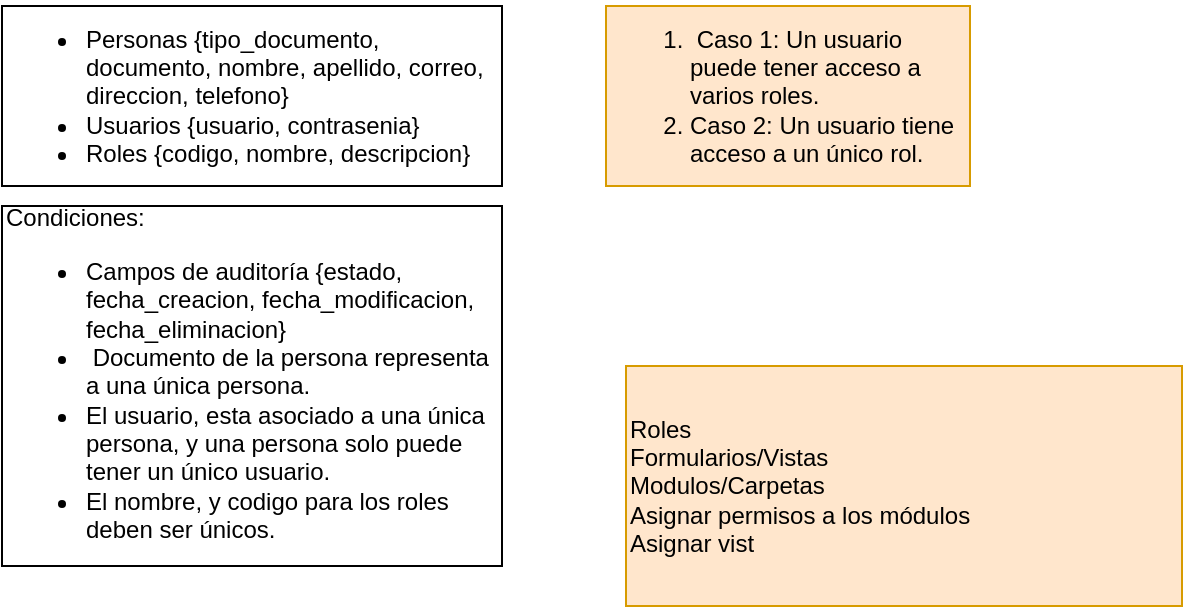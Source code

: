 <mxfile version="22.1.21" type="github">
  <diagram name="Página-1" id="IIn8IvTAEC2fjQHwMwsf">
    <mxGraphModel dx="778" dy="484" grid="1" gridSize="10" guides="1" tooltips="1" connect="1" arrows="1" fold="1" page="1" pageScale="1" pageWidth="827" pageHeight="1169" math="0" shadow="0">
      <root>
        <mxCell id="0" />
        <mxCell id="1" parent="0" />
        <mxCell id="ZbInm7uaOd__C0KMSzkE-1" value="&lt;ul&gt;&lt;li&gt;Personas {tipo_documento, documento, nombre, apellido, correo, direccion, telefono}&lt;/li&gt;&lt;li&gt;Usuarios {usuario, contrasenia}&lt;/li&gt;&lt;li&gt;Roles {codigo, nombre, descripcion}&lt;/li&gt;&lt;/ul&gt;" style="rounded=0;whiteSpace=wrap;html=1;align=left;" vertex="1" parent="1">
          <mxGeometry x="20" y="10" width="250" height="90" as="geometry" />
        </mxCell>
        <mxCell id="ZbInm7uaOd__C0KMSzkE-2" value="&lt;div&gt;Condiciones:&amp;nbsp;&lt;/div&gt;&lt;div&gt;&lt;ul&gt;&lt;li&gt;Campos de auditoría {estado, fecha_creacion, fecha_modificacion, fecha_eliminacion}&lt;/li&gt;&lt;li&gt;&amp;nbsp;Documento de la persona representa a una única persona.&amp;nbsp;&lt;/li&gt;&lt;li&gt;El usuario, esta asociado a una única persona, y una persona solo puede tener un único usuario.&amp;nbsp;&lt;/li&gt;&lt;li&gt;El nombre, y codigo para los roles deben ser únicos.&amp;nbsp;&lt;/li&gt;&lt;/ul&gt;&lt;/div&gt;" style="rounded=0;whiteSpace=wrap;html=1;align=left;" vertex="1" parent="1">
          <mxGeometry x="20" y="110" width="250" height="180" as="geometry" />
        </mxCell>
        <mxCell id="ZbInm7uaOd__C0KMSzkE-3" value="&lt;ol&gt;&lt;li&gt;&amp;nbsp;Caso 1: Un usuario puede tener acceso a varios roles.&amp;nbsp;&lt;/li&gt;&lt;li&gt;Caso 2: Un usuario tiene acceso a un único rol.&lt;/li&gt;&lt;/ol&gt;" style="rounded=0;whiteSpace=wrap;html=1;align=left;fillColor=#ffe6cc;strokeColor=#d79b00;" vertex="1" parent="1">
          <mxGeometry x="322" y="10" width="182" height="90" as="geometry" />
        </mxCell>
        <mxCell id="ZbInm7uaOd__C0KMSzkE-4" value="Roles&lt;br&gt;Formularios/Vistas&lt;br&gt;Modulos/Carpetas&lt;br&gt;Asignar permisos a los módulos&lt;br&gt;Asignar vist" style="rounded=0;whiteSpace=wrap;html=1;align=left;fillColor=#ffe6cc;strokeColor=#d79b00;" vertex="1" parent="1">
          <mxGeometry x="332" y="190" width="278" height="120" as="geometry" />
        </mxCell>
      </root>
    </mxGraphModel>
  </diagram>
</mxfile>
